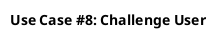 @startuml uc08
title Use Case #8: Challenge User
hide footbox

'Setup the objects involved here

'Setup persistent objects here

'--- FLOW OF CONTROL STARTS HERE ---
'--- FLOW OF CONTROL ENDS HERE   ---

@enduml

